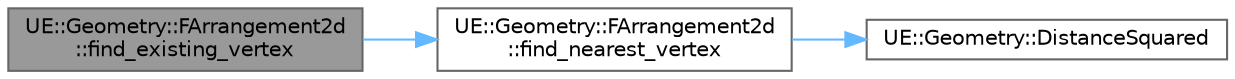 digraph "UE::Geometry::FArrangement2d::find_existing_vertex"
{
 // INTERACTIVE_SVG=YES
 // LATEX_PDF_SIZE
  bgcolor="transparent";
  edge [fontname=Helvetica,fontsize=10,labelfontname=Helvetica,labelfontsize=10];
  node [fontname=Helvetica,fontsize=10,shape=box,height=0.2,width=0.4];
  rankdir="LR";
  Node1 [id="Node000001",label="UE::Geometry::FArrangement2d\l::find_existing_vertex",height=0.2,width=0.4,color="gray40", fillcolor="grey60", style="filled", fontcolor="black",tooltip="find existing vertex at point, if it exists"];
  Node1 -> Node2 [id="edge1_Node000001_Node000002",color="steelblue1",style="solid",tooltip=" "];
  Node2 [id="Node000002",label="UE::Geometry::FArrangement2d\l::find_nearest_vertex",height=0.2,width=0.4,color="grey40", fillcolor="white", style="filled",URL="$d2/d8a/structUE_1_1Geometry_1_1FArrangement2d.html#af133c1cd890fbfb7204ecf28c9bba4f8",tooltip="find closest vertex, within SearchRadius"];
  Node2 -> Node3 [id="edge2_Node000002_Node000003",color="steelblue1",style="solid",tooltip=" "];
  Node3 [id="Node000003",label="UE::Geometry::DistanceSquared",height=0.2,width=0.4,color="grey40", fillcolor="white", style="filled",URL="$d9/d39/namespaceUE_1_1Geometry.html#a6a4474e785b7463299bbb030c9adbf95",tooltip=" "];
}
